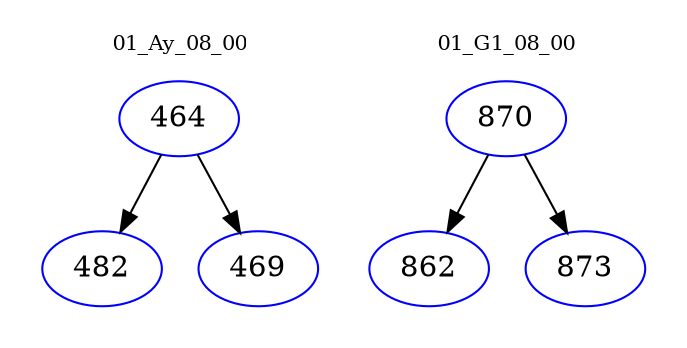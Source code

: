 digraph{
subgraph cluster_0 {
color = white
label = "01_Ay_08_00";
fontsize=10;
T0_464 [label="464", color="blue"]
T0_464 -> T0_482 [color="black"]
T0_482 [label="482", color="blue"]
T0_464 -> T0_469 [color="black"]
T0_469 [label="469", color="blue"]
}
subgraph cluster_1 {
color = white
label = "01_G1_08_00";
fontsize=10;
T1_870 [label="870", color="blue"]
T1_870 -> T1_862 [color="black"]
T1_862 [label="862", color="blue"]
T1_870 -> T1_873 [color="black"]
T1_873 [label="873", color="blue"]
}
}
